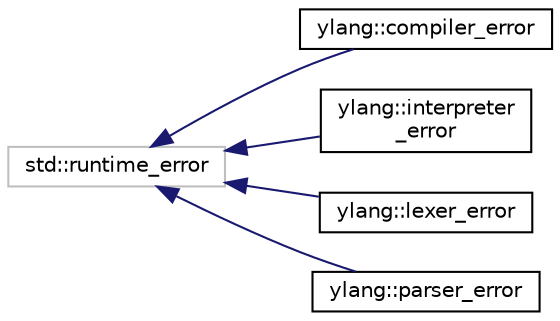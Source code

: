 digraph "Graphical Class Hierarchy"
{
 // LATEX_PDF_SIZE
  edge [fontname="Helvetica",fontsize="10",labelfontname="Helvetica",labelfontsize="10"];
  node [fontname="Helvetica",fontsize="10",shape=record];
  rankdir="LR";
  Node26 [label="std::runtime_error",height=0.2,width=0.4,color="grey75", fillcolor="white", style="filled",tooltip=" "];
  Node26 -> Node0 [dir="back",color="midnightblue",fontsize="10",style="solid",fontname="Helvetica"];
  Node0 [label="ylang::compiler_error",height=0.2,width=0.4,color="black", fillcolor="white", style="filled",URL="$d9/dc2/classylang_1_1compiler__error.html",tooltip="Class used to throw compiler errors with line and column information with help to specify which part ..."];
  Node26 -> Node28 [dir="back",color="midnightblue",fontsize="10",style="solid",fontname="Helvetica"];
  Node28 [label="ylang::interpreter\l_error",height=0.2,width=0.4,color="black", fillcolor="white", style="filled",URL="$df/dad/classylang_1_1interpreter__error.html",tooltip="Class used to throw compiler errors with line and column information with help to specify which part ..."];
  Node26 -> Node29 [dir="back",color="midnightblue",fontsize="10",style="solid",fontname="Helvetica"];
  Node29 [label="ylang::lexer_error",height=0.2,width=0.4,color="black", fillcolor="white", style="filled",URL="$d6/d94/classylang_1_1lexer__error.html",tooltip="Class used to throw lexer errors with line and column information with help to specify which part of ..."];
  Node26 -> Node30 [dir="back",color="midnightblue",fontsize="10",style="solid",fontname="Helvetica"];
  Node30 [label="ylang::parser_error",height=0.2,width=0.4,color="black", fillcolor="white", style="filled",URL="$d6/d02/classylang_1_1parser__error.html",tooltip="Class used to throw parser errors with line and column information with help to specify which part of..."];
}
